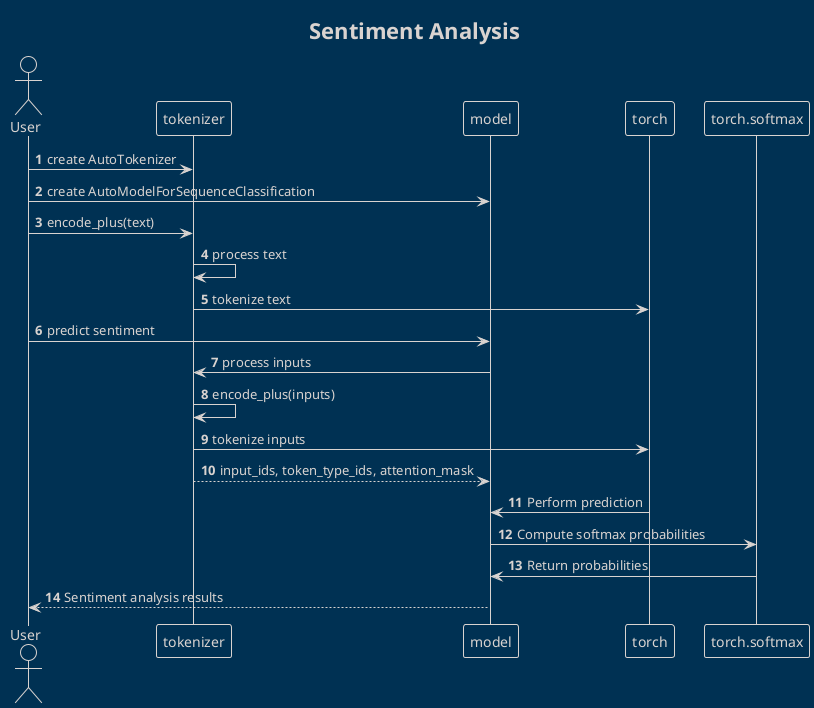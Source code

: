 @startuml
title Sentiment Analysis
!theme blueprint
autonumber
actor User

User -> tokenizer: create AutoTokenizer
User -> model: create AutoModelForSequenceClassification

User -> tokenizer: encode_plus(text)
tokenizer -> tokenizer: process text
tokenizer -> torch: tokenize text

User -> model: predict sentiment
model -> tokenizer: process inputs
tokenizer -> tokenizer: encode_plus(inputs)
tokenizer -> torch: tokenize inputs
tokenizer --> model: input_ids, token_type_ids, attention_mask
torch -> model: Perform prediction
model -> torch.softmax: Compute softmax probabilities
torch.softmax -> model: Return probabilities
model --> User: Sentiment analysis results
@enduml